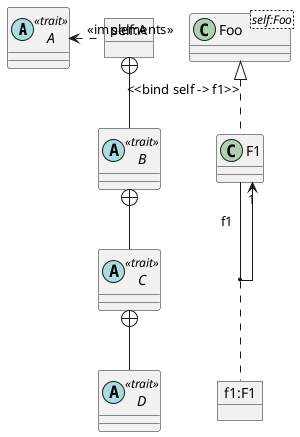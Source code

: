 @startuml need_to_find_id
abstract class A << trait >>
object "self:A" as a
abstract class B << trait >>
abstract class C << trait >>
abstract class D << trait >>
a ..left> A : "<<implements>>"
C +-- D 
B +-- C 
a +-- B 

class Foo<self:Foo>
class F1 

Foo <|.. F1 : "<<bind self -> f1>>"
object "f1:F1" as f1  
F1 --> "1" F1 : "f1  "
(F1,F1) ..  f1 

skinparam linetype ortho
@enduml













